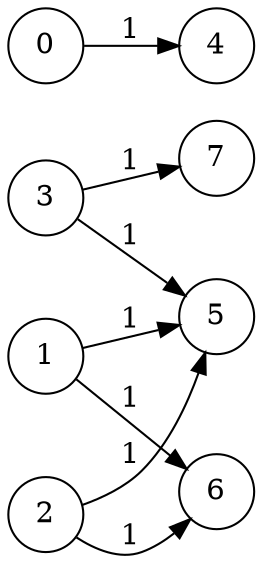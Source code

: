digraph dot_graph {
  rankdir=LR;
  size="8,5"
  node [shape=circle];
  3 -> 7 [label = "1"]; 
  3 -> 5 [label = "1"]; 
  2 -> 6 [label = "1"]; 
  2 -> 5 [label = "1"]; 
  1 -> 6 [label = "1"]; 
  1 -> 5 [label = "1"]; 
  0 -> 4 [label = "1"]; 
}